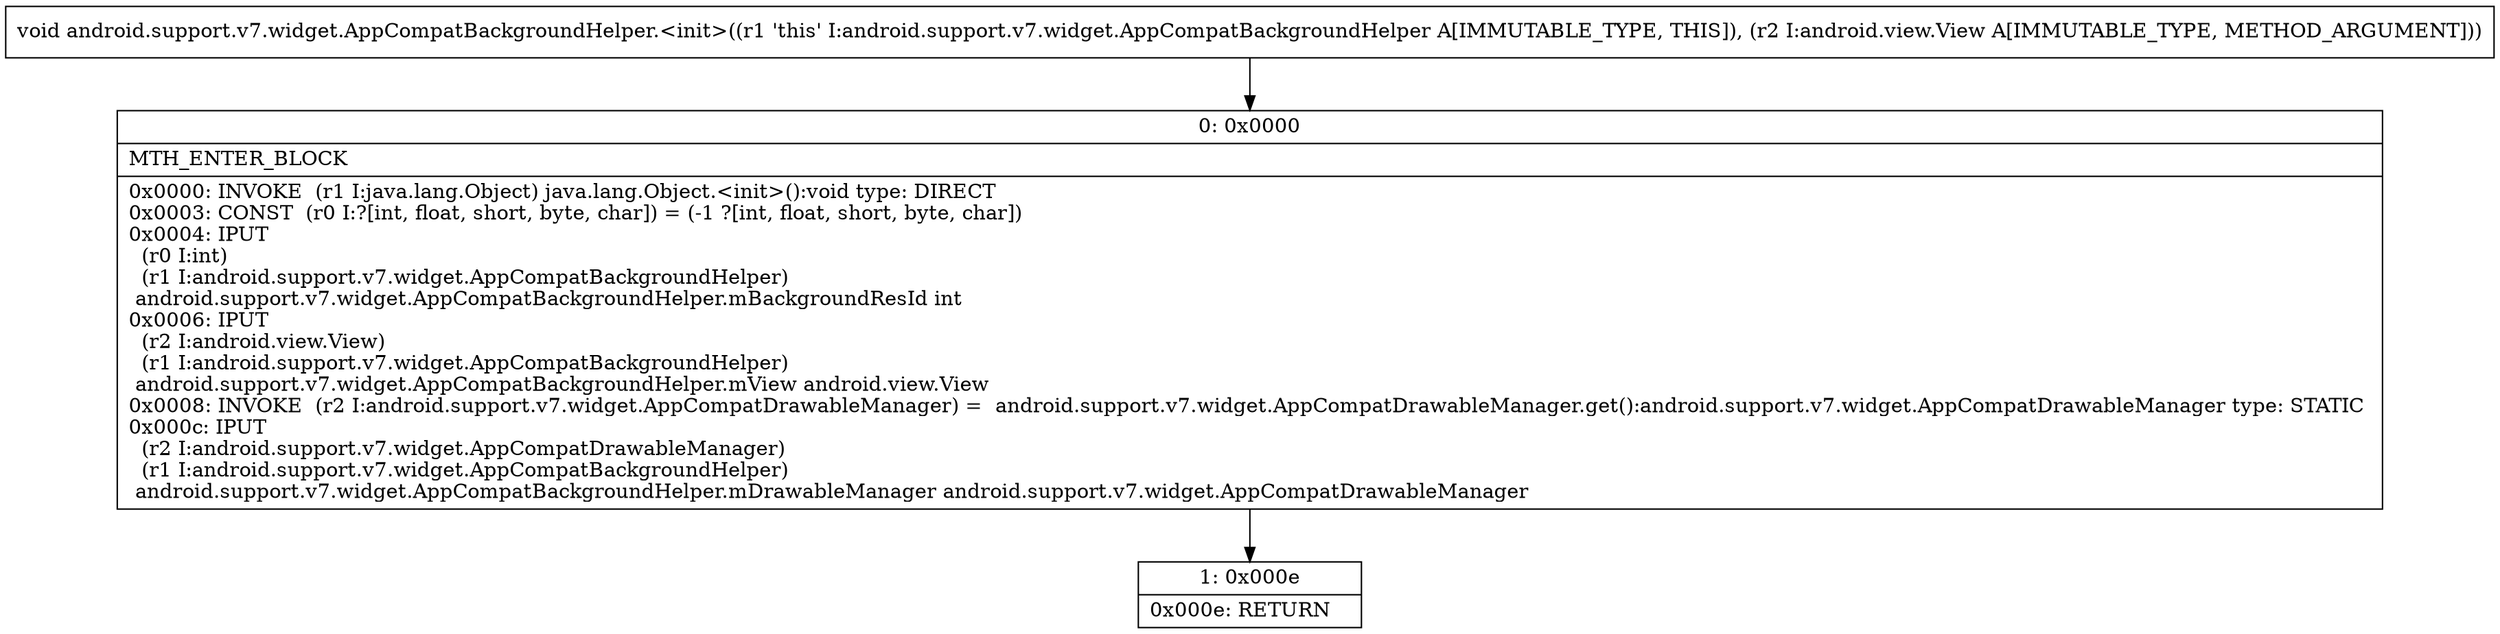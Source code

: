 digraph "CFG forandroid.support.v7.widget.AppCompatBackgroundHelper.\<init\>(Landroid\/view\/View;)V" {
Node_0 [shape=record,label="{0\:\ 0x0000|MTH_ENTER_BLOCK\l|0x0000: INVOKE  (r1 I:java.lang.Object) java.lang.Object.\<init\>():void type: DIRECT \l0x0003: CONST  (r0 I:?[int, float, short, byte, char]) = (\-1 ?[int, float, short, byte, char]) \l0x0004: IPUT  \l  (r0 I:int)\l  (r1 I:android.support.v7.widget.AppCompatBackgroundHelper)\l android.support.v7.widget.AppCompatBackgroundHelper.mBackgroundResId int \l0x0006: IPUT  \l  (r2 I:android.view.View)\l  (r1 I:android.support.v7.widget.AppCompatBackgroundHelper)\l android.support.v7.widget.AppCompatBackgroundHelper.mView android.view.View \l0x0008: INVOKE  (r2 I:android.support.v7.widget.AppCompatDrawableManager) =  android.support.v7.widget.AppCompatDrawableManager.get():android.support.v7.widget.AppCompatDrawableManager type: STATIC \l0x000c: IPUT  \l  (r2 I:android.support.v7.widget.AppCompatDrawableManager)\l  (r1 I:android.support.v7.widget.AppCompatBackgroundHelper)\l android.support.v7.widget.AppCompatBackgroundHelper.mDrawableManager android.support.v7.widget.AppCompatDrawableManager \l}"];
Node_1 [shape=record,label="{1\:\ 0x000e|0x000e: RETURN   \l}"];
MethodNode[shape=record,label="{void android.support.v7.widget.AppCompatBackgroundHelper.\<init\>((r1 'this' I:android.support.v7.widget.AppCompatBackgroundHelper A[IMMUTABLE_TYPE, THIS]), (r2 I:android.view.View A[IMMUTABLE_TYPE, METHOD_ARGUMENT])) }"];
MethodNode -> Node_0;
Node_0 -> Node_1;
}

